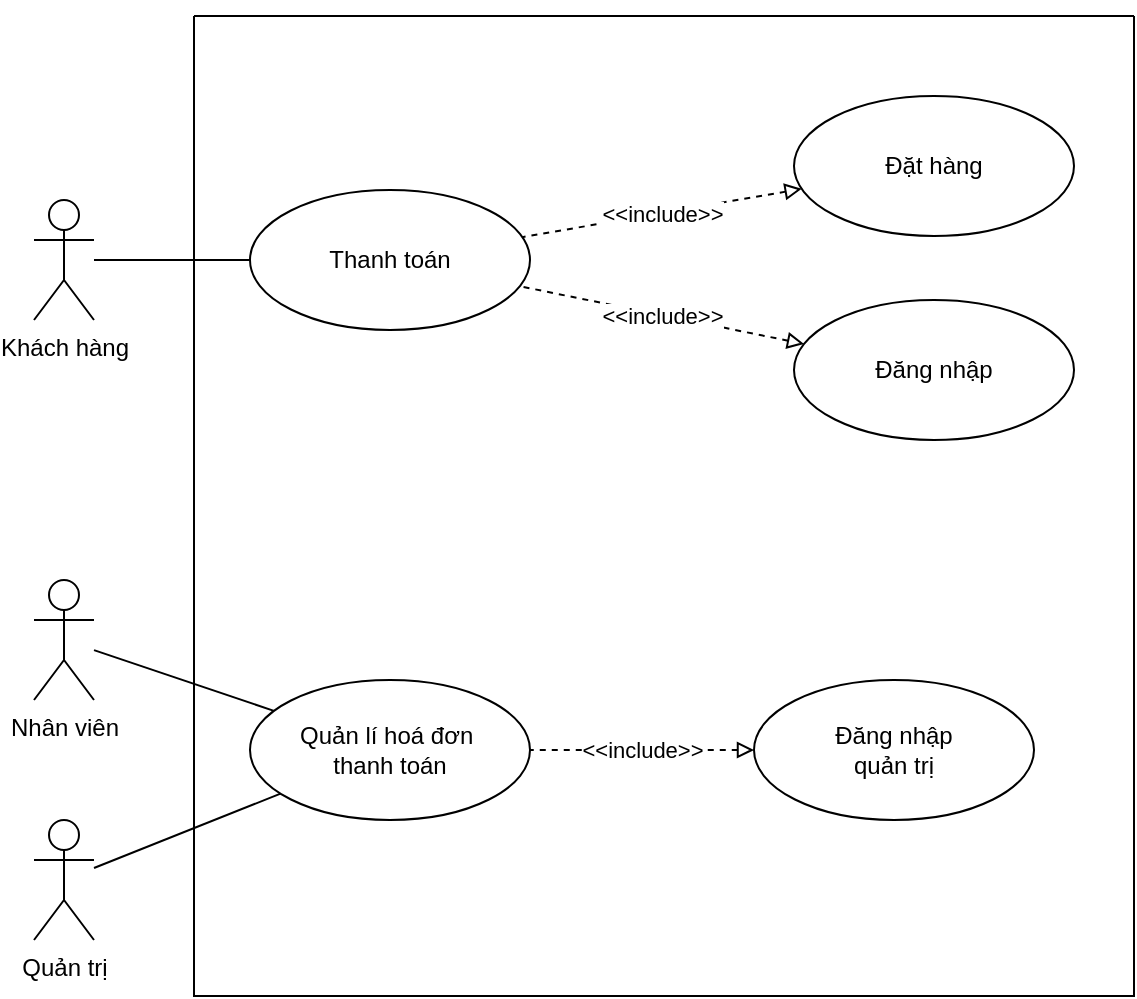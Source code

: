 <mxfile version="16.5.1" type="device" pages="2"><diagram id="eaRcA5cD4J3pZK5ogcdu" name="Page-1"><mxGraphModel dx="1102" dy="2005" grid="1" gridSize="10" guides="1" tooltips="1" connect="1" arrows="1" fold="1" page="1" pageScale="1" pageWidth="850" pageHeight="1100" math="0" shadow="0"><root><mxCell id="0"/><mxCell id="1" parent="0"/><mxCell id="1wCWkCasWox4JVjCag2D-4" style="rounded=0;orthogonalLoop=1;jettySize=auto;html=1;endArrow=none;endFill=0;" parent="1" source="1wCWkCasWox4JVjCag2D-1" target="1wCWkCasWox4JVjCag2D-3" edge="1"><mxGeometry relative="1" as="geometry"/></mxCell><mxCell id="1wCWkCasWox4JVjCag2D-1" value="Khách hàng" style="shape=umlActor;verticalLabelPosition=bottom;verticalAlign=top;html=1;outlineConnect=0;" parent="1" vertex="1"><mxGeometry x="150" y="-648" width="30" height="60" as="geometry"/></mxCell><mxCell id="bXyKEZONQODaMpSJoN-M-2" style="edgeStyle=orthogonalEdgeStyle;rounded=0;orthogonalLoop=1;jettySize=auto;html=1;exitX=0.5;exitY=0;exitDx=0;exitDy=0;" parent="1" source="1wCWkCasWox4JVjCag2D-2" edge="1"><mxGeometry relative="1" as="geometry"><mxPoint x="464.828" y="-739.862" as="targetPoint"/></mxGeometry></mxCell><mxCell id="1wCWkCasWox4JVjCag2D-2" value="" style="swimlane;startSize=0;" parent="1" vertex="1"><mxGeometry x="230" y="-740" width="470" height="490" as="geometry"/></mxCell><mxCell id="1wCWkCasWox4JVjCag2D-3" value="Thanh toán" style="ellipse;whiteSpace=wrap;html=1;" parent="1wCWkCasWox4JVjCag2D-2" vertex="1"><mxGeometry x="28" y="87" width="140" height="70" as="geometry"/></mxCell><mxCell id="1wCWkCasWox4JVjCag2D-6" value="&amp;lt;&amp;lt;include&amp;gt;&amp;gt;" style="orthogonalLoop=1;jettySize=auto;html=1;strokeColor=default;rounded=0;dashed=1;endArrow=none;endFill=0;startArrow=block;startFill=0;" parent="1wCWkCasWox4JVjCag2D-2" source="1wCWkCasWox4JVjCag2D-5" target="1wCWkCasWox4JVjCag2D-3" edge="1"><mxGeometry relative="1" as="geometry"/></mxCell><mxCell id="1wCWkCasWox4JVjCag2D-5" value="Đăng nhập" style="ellipse;whiteSpace=wrap;html=1;" parent="1wCWkCasWox4JVjCag2D-2" vertex="1"><mxGeometry x="300" y="142" width="140" height="70" as="geometry"/></mxCell><mxCell id="PGKj86s_WS7bdOIoRyx3-1" value="Quản lí hoá đơn&amp;nbsp;&lt;br&gt;thanh toán" style="ellipse;whiteSpace=wrap;html=1;" parent="1wCWkCasWox4JVjCag2D-2" vertex="1"><mxGeometry x="28" y="332" width="140" height="70" as="geometry"/></mxCell><mxCell id="PGKj86s_WS7bdOIoRyx3-13" value="&amp;lt;&amp;lt;include&amp;gt;&amp;gt;" style="orthogonalLoop=1;jettySize=auto;html=1;strokeColor=default;rounded=0;dashed=1;endArrow=none;endFill=0;startArrow=block;startFill=0;" parent="1wCWkCasWox4JVjCag2D-2" source="_HkZgIo6QPrF2BArtQKU-1" target="PGKj86s_WS7bdOIoRyx3-1" edge="1"><mxGeometry relative="1" as="geometry"><mxPoint x="275.319" y="201.375" as="sourcePoint"/><mxPoint x="175.632" y="147.648" as="targetPoint"/></mxGeometry></mxCell><mxCell id="PGKj86s_WS7bdOIoRyx3-14" value="Đặt hàng" style="ellipse;whiteSpace=wrap;html=1;" parent="1wCWkCasWox4JVjCag2D-2" vertex="1"><mxGeometry x="300" y="40" width="140" height="70" as="geometry"/></mxCell><mxCell id="bXyKEZONQODaMpSJoN-M-1" value="&amp;lt;&amp;lt;include&amp;gt;&amp;gt;" style="orthogonalLoop=1;jettySize=auto;html=1;strokeColor=default;rounded=0;dashed=1;endArrow=none;endFill=0;startArrow=block;startFill=0;" parent="1wCWkCasWox4JVjCag2D-2" source="PGKj86s_WS7bdOIoRyx3-14" target="1wCWkCasWox4JVjCag2D-3" edge="1"><mxGeometry relative="1" as="geometry"><mxPoint x="305.007" y="79.999" as="sourcePoint"/><mxPoint x="154.027" y="158.37" as="targetPoint"/></mxGeometry></mxCell><mxCell id="_HkZgIo6QPrF2BArtQKU-1" value="Đăng nhập&lt;br&gt;quản trị" style="ellipse;whiteSpace=wrap;html=1;" parent="1wCWkCasWox4JVjCag2D-2" vertex="1"><mxGeometry x="280" y="332" width="140" height="70" as="geometry"/></mxCell><mxCell id="1wCWkCasWox4JVjCag2D-20" style="edgeStyle=none;rounded=0;orthogonalLoop=1;jettySize=auto;html=1;exitX=0.5;exitY=0;exitDx=0;exitDy=0;dashed=1;strokeColor=default;" parent="1" source="1wCWkCasWox4JVjCag2D-2" target="1wCWkCasWox4JVjCag2D-2" edge="1"><mxGeometry relative="1" as="geometry"/></mxCell><mxCell id="PGKj86s_WS7bdOIoRyx3-3" value="Nhân viên&lt;br&gt;" style="shape=umlActor;verticalLabelPosition=bottom;verticalAlign=top;html=1;outlineConnect=0;" parent="1" vertex="1"><mxGeometry x="150" y="-458" width="30" height="60" as="geometry"/></mxCell><mxCell id="PGKj86s_WS7bdOIoRyx3-9" style="rounded=0;orthogonalLoop=1;jettySize=auto;html=1;endArrow=none;endFill=0;" parent="1" source="PGKj86s_WS7bdOIoRyx3-3" target="PGKj86s_WS7bdOIoRyx3-1" edge="1"><mxGeometry relative="1" as="geometry"><mxPoint x="190" y="-557.5" as="sourcePoint"/><mxPoint x="300" y="-557.5" as="targetPoint"/></mxGeometry></mxCell><mxCell id="ZgsXifWzqj5uqjDmjrtA-1" value="Quản trị" style="shape=umlActor;verticalLabelPosition=bottom;verticalAlign=top;html=1;outlineConnect=0;" parent="1" vertex="1"><mxGeometry x="150" y="-338" width="30" height="60" as="geometry"/></mxCell><mxCell id="ZgsXifWzqj5uqjDmjrtA-2" style="rounded=0;orthogonalLoop=1;jettySize=auto;html=1;endArrow=none;endFill=0;" parent="1" source="ZgsXifWzqj5uqjDmjrtA-1" target="PGKj86s_WS7bdOIoRyx3-1" edge="1"><mxGeometry relative="1" as="geometry"><mxPoint x="190" y="-418" as="sourcePoint"/><mxPoint x="268" y="-418" as="targetPoint"/></mxGeometry></mxCell></root></mxGraphModel></diagram><diagram id="873AFehQ-CeqOG2BGP8h" name="Page-2"><mxGraphModel dx="1102" dy="2005" grid="1" gridSize="10" guides="1" tooltips="1" connect="1" arrows="1" fold="1" page="1" pageScale="1" pageWidth="850" pageHeight="1100" math="0" shadow="0"><root><mxCell id="yUjkoMhWUIn9pq8T6BIu-0"/><mxCell id="yUjkoMhWUIn9pq8T6BIu-1" parent="yUjkoMhWUIn9pq8T6BIu-0"/><mxCell id="yUjkoMhWUIn9pq8T6BIu-2" style="rounded=0;orthogonalLoop=1;jettySize=auto;html=1;endArrow=none;endFill=0;" edge="1" parent="yUjkoMhWUIn9pq8T6BIu-1" source="yUjkoMhWUIn9pq8T6BIu-3" target="yUjkoMhWUIn9pq8T6BIu-5"><mxGeometry relative="1" as="geometry"/></mxCell><mxCell id="yUjkoMhWUIn9pq8T6BIu-3" value="Khách hàng" style="shape=umlActor;verticalLabelPosition=bottom;verticalAlign=top;html=1;outlineConnect=0;" vertex="1" parent="yUjkoMhWUIn9pq8T6BIu-1"><mxGeometry x="150" y="-648" width="30" height="60" as="geometry"/></mxCell><mxCell id="yUjkoMhWUIn9pq8T6BIu-5" value="Thanh toán" style="ellipse;whiteSpace=wrap;html=1;" vertex="1" parent="yUjkoMhWUIn9pq8T6BIu-1"><mxGeometry x="258" y="-653" width="140" height="70" as="geometry"/></mxCell><mxCell id="yUjkoMhWUIn9pq8T6BIu-6" value="&amp;lt;&amp;lt;include&amp;gt;&amp;gt;" style="orthogonalLoop=1;jettySize=auto;html=1;strokeColor=default;rounded=0;dashed=1;endArrow=none;endFill=0;startArrow=block;startFill=0;" edge="1" parent="yUjkoMhWUIn9pq8T6BIu-1" source="yUjkoMhWUIn9pq8T6BIu-7" target="yUjkoMhWUIn9pq8T6BIu-5"><mxGeometry relative="1" as="geometry"/></mxCell><mxCell id="yUjkoMhWUIn9pq8T6BIu-7" value="Đăng nhập" style="ellipse;whiteSpace=wrap;html=1;" vertex="1" parent="yUjkoMhWUIn9pq8T6BIu-1"><mxGeometry x="530" y="-598" width="140" height="70" as="geometry"/></mxCell><mxCell id="yUjkoMhWUIn9pq8T6BIu-8" value="Đặt hàng" style="ellipse;whiteSpace=wrap;html=1;" vertex="1" parent="yUjkoMhWUIn9pq8T6BIu-1"><mxGeometry x="530" y="-700" width="140" height="70" as="geometry"/></mxCell><mxCell id="yUjkoMhWUIn9pq8T6BIu-9" value="&amp;lt;&amp;lt;include&amp;gt;&amp;gt;" style="orthogonalLoop=1;jettySize=auto;html=1;strokeColor=default;rounded=0;dashed=1;endArrow=none;endFill=0;startArrow=block;startFill=0;" edge="1" parent="yUjkoMhWUIn9pq8T6BIu-1" source="yUjkoMhWUIn9pq8T6BIu-8" target="yUjkoMhWUIn9pq8T6BIu-5"><mxGeometry relative="1" as="geometry"><mxPoint x="305.007" y="79.999" as="sourcePoint"/><mxPoint x="154.027" y="158.37" as="targetPoint"/></mxGeometry></mxCell><mxCell id="yUjkoMhWUIn9pq8T6BIu-10" value="Cập nhật&lt;br&gt;hoá đơn thanh toán" style="ellipse;whiteSpace=wrap;html=1;" vertex="1" parent="yUjkoMhWUIn9pq8T6BIu-1"><mxGeometry x="410" y="-508" width="140" height="70" as="geometry"/></mxCell><mxCell id="yUjkoMhWUIn9pq8T6BIu-11" value="&amp;lt;&amp;lt;extend&amp;gt;&amp;gt;&lt;br&gt;" style="orthogonalLoop=1;jettySize=auto;html=1;strokeColor=default;rounded=0;dashed=1;endArrow=none;endFill=0;startArrow=block;startFill=0;" edge="1" parent="yUjkoMhWUIn9pq8T6BIu-1" source="yUjkoMhWUIn9pq8T6BIu-5" target="yUjkoMhWUIn9pq8T6BIu-10"><mxGeometry relative="1" as="geometry"><mxPoint x="307.217" y="181.522" as="sourcePoint"/><mxPoint x="170.709" y="147.553" as="targetPoint"/></mxGeometry></mxCell></root></mxGraphModel></diagram></mxfile>